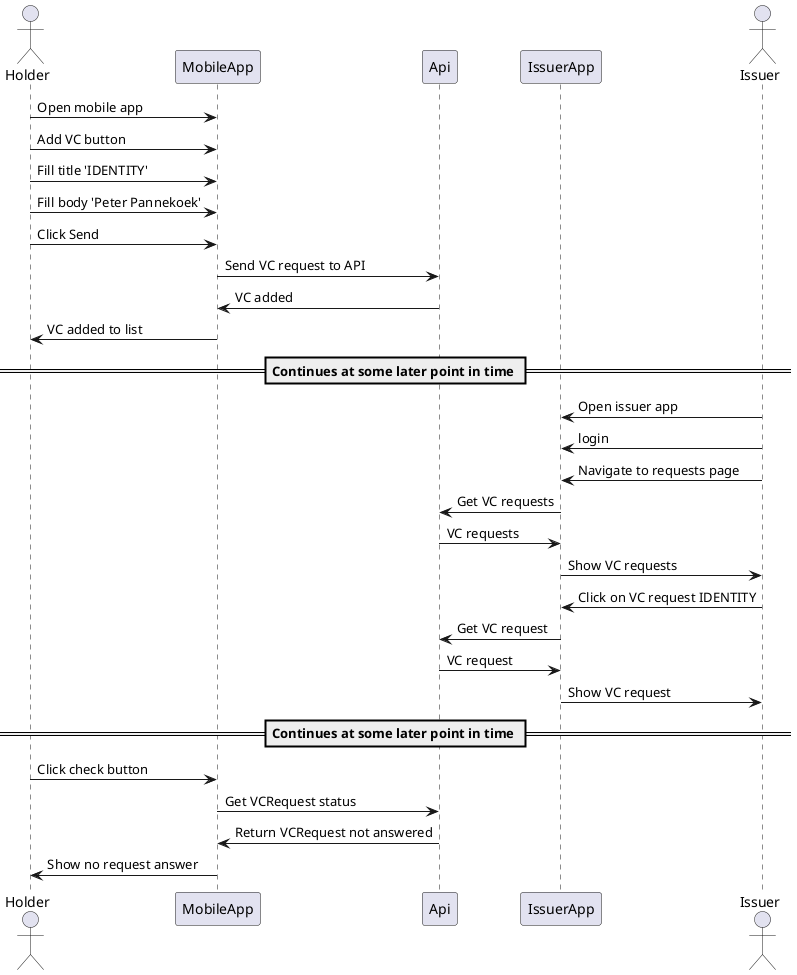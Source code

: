 @startuml identity not answered

!startsub participants
actor Holder
participant MobileApp
participant Api
participant IssuerApp
actor Issuer
!endsub

Holder -> MobileApp : Open mobile app
Holder -> MobileApp : Add VC button
Holder -> MobileApp : Fill title 'IDENTITY'
Holder -> MobileApp : Fill body 'Peter Pannekoek'
Holder -> MobileApp : Click Send
MobileApp -> Api : Send VC request to API
Api -> MobileApp : VC added
MobileApp -> Holder : VC added to list
== Continues at some later point in time ==
Issuer -> IssuerApp : Open issuer app
Issuer -> IssuerApp : login
Issuer -> IssuerApp : Navigate to requests page
IssuerApp -> Api : Get VC requests
Api -> IssuerApp : VC requests
IssuerApp -> Issuer : Show VC requests
Issuer -> IssuerApp : Click on VC request IDENTITY
IssuerApp -> Api : Get VC request
Api -> IssuerApp : VC request
IssuerApp -> Issuer : Show VC request

== Continues at some later point in time ==
Holder -> MobileApp : Click check button
MobileApp -> Api : Get VCRequest status
Api -> MobileApp : Return VCRequest not answered
MobileApp -> Holder : Show no request answer
@enduml
